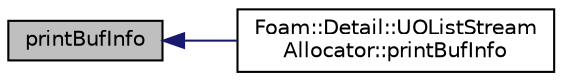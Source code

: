 digraph "printBufInfo"
{
  bgcolor="transparent";
  edge [fontname="Helvetica",fontsize="10",labelfontname="Helvetica",labelfontsize="10"];
  node [fontname="Helvetica",fontsize="10",shape=record];
  rankdir="LR";
  Node1 [label="printBufInfo",height=0.2,width=0.4,color="black", fillcolor="grey75", style="filled" fontcolor="black"];
  Node1 -> Node2 [dir="back",color="midnightblue",fontsize="10",style="solid",fontname="Helvetica"];
  Node2 [label="Foam::Detail::UOListStream\lAllocator::printBufInfo",height=0.2,width=0.4,color="black",URL="$classFoam_1_1Detail_1_1UOListStreamAllocator.html#ae03a5ec08e8bf537036cb96c7adf5d8b"];
}
